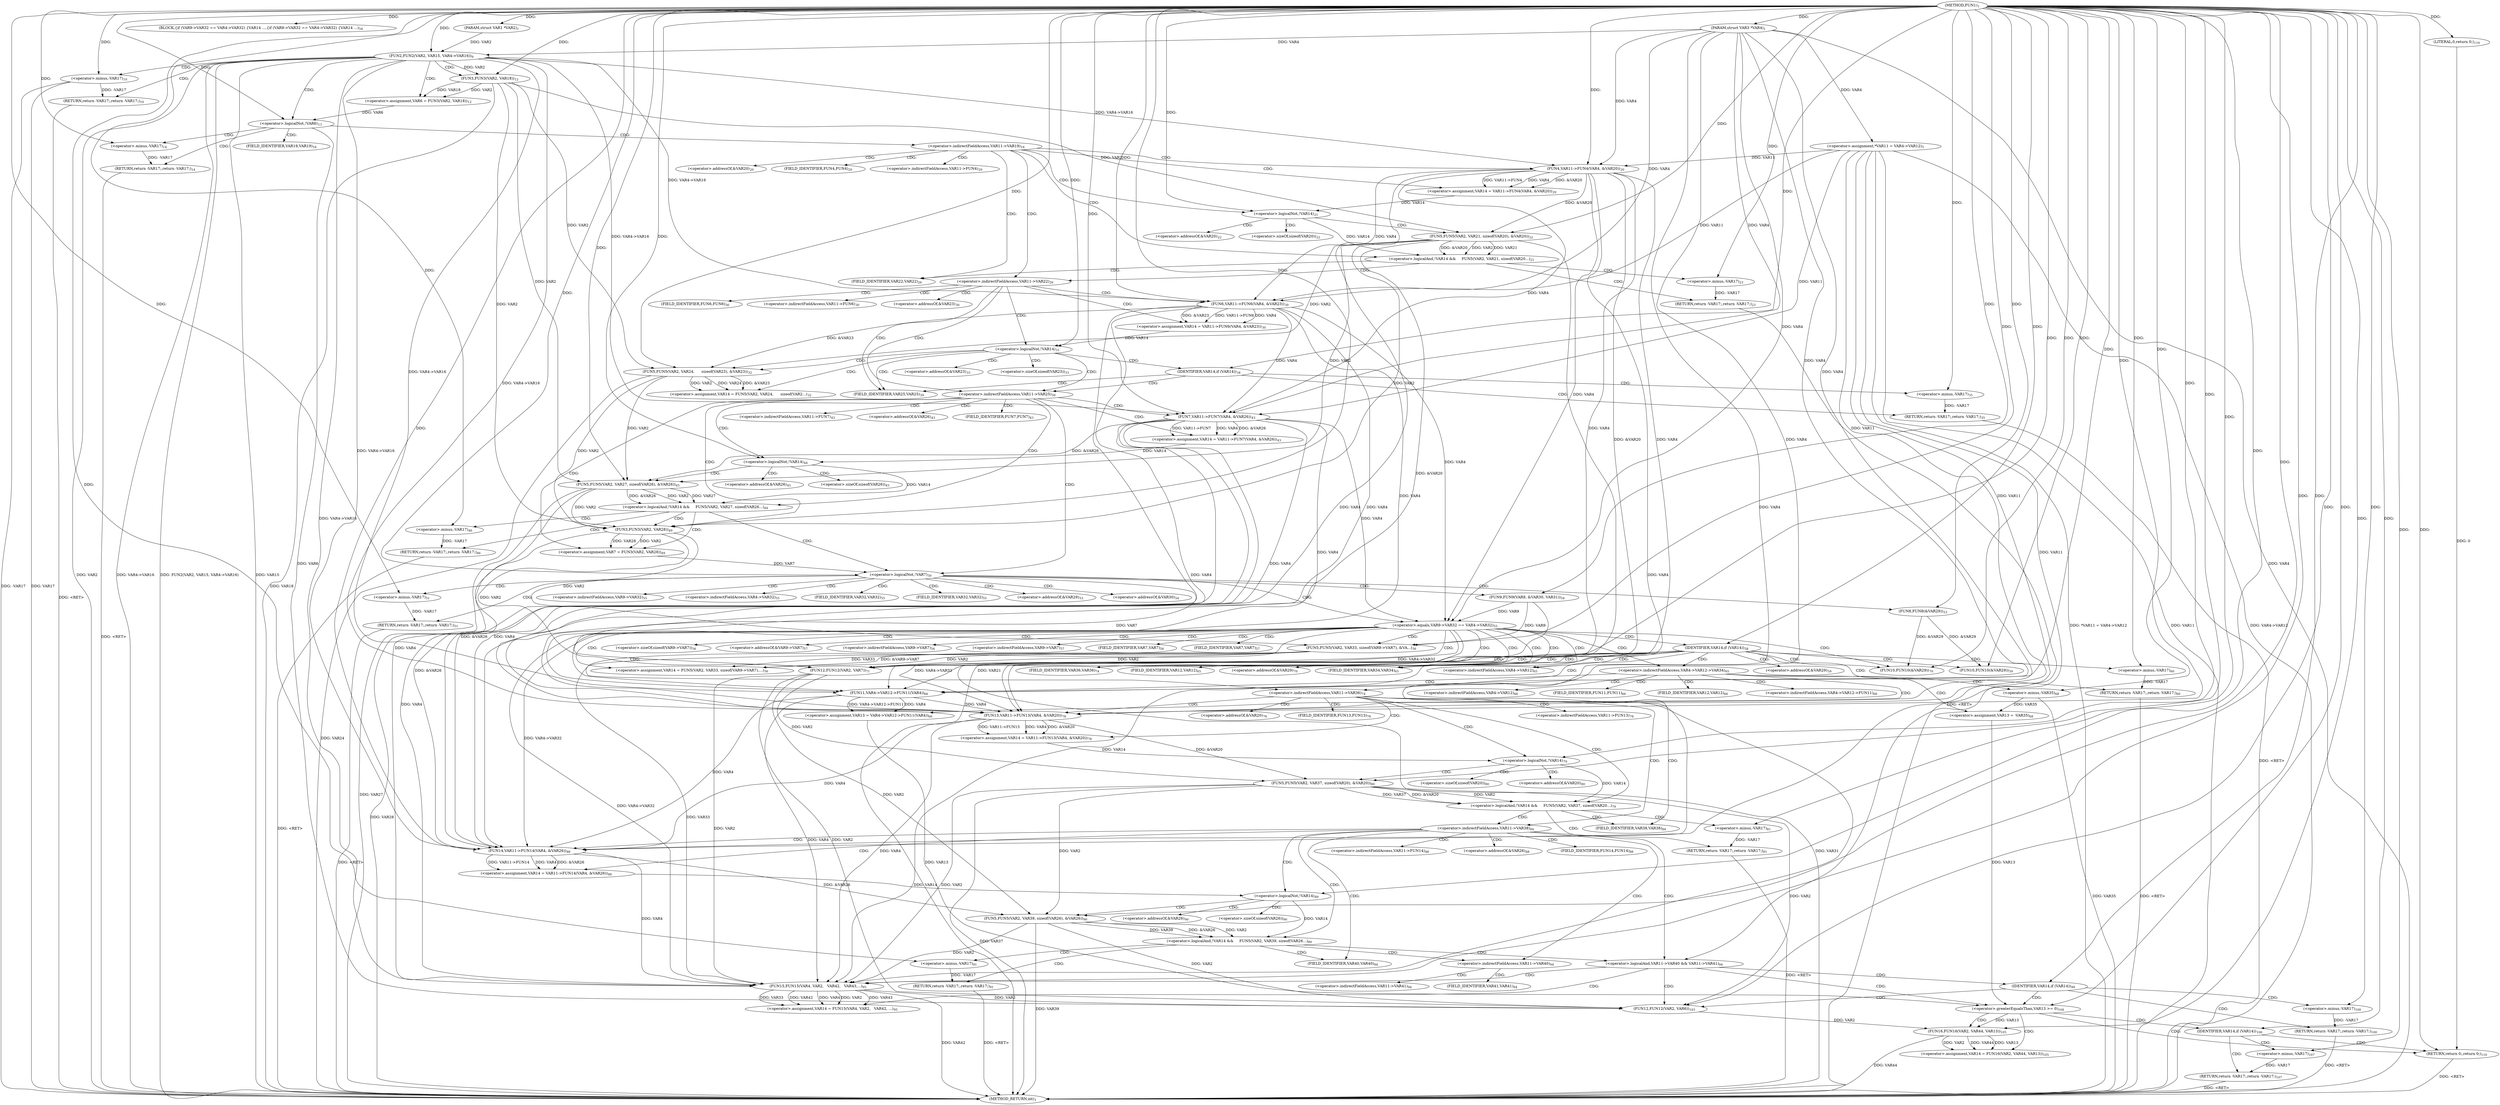 digraph "FUN1" {  
"8" [label = <(METHOD,FUN1)<SUB>1</SUB>> ]
"325" [label = <(METHOD_RETURN,int)<SUB>1</SUB>> ]
"9" [label = <(PARAM,struct VAR1 *VAR2)<SUB>1</SUB>> ]
"10" [label = <(PARAM,struct VAR3 *VAR4)<SUB>1</SUB>> ]
"16" [label = <(&lt;operator&gt;.assignment,*VAR11 = VAR4-&gt;VAR12)<SUB>5</SUB>> ]
"34" [label = <(&lt;operator&gt;.assignment,VAR6 = FUN3(VAR2, VAR18))<SUB>12</SUB>> ]
"140" [label = <(&lt;operator&gt;.assignment,VAR7 = FUN3(VAR2, VAR28))<SUB>49</SUB>> ]
"152" [label = <(FUN8,FUN8(&amp;VAR29))<SUB>53</SUB>> ]
"155" [label = <(FUN9,FUN9(VAR9, &amp;VAR30, VAR31))<SUB>54</SUB>> ]
"160" [label = <(BLOCK,{
		if (VAR9-&gt;VAR32 == VAR4-&gt;VAR32) {
			VAR14 ...,{
		if (VAR9-&gt;VAR32 == VAR4-&gt;VAR32) {
			VAR14 ...)<SUB>54</SUB>> ]
"214" [label = <(FUN10,FUN10(&amp;VAR29))<SUB>70</SUB>> ]
"217" [label = <(FUN12,FUN12(VAR2, VAR7))<SUB>71</SUB>> ]
"303" [label = <(FUN12,FUN12(VAR2, VAR6))<SUB>103</SUB>> ]
"323" [label = <(RETURN,return 0;,return 0;)<SUB>110</SUB>> ]
"24" [label = <(FUN2,FUN2(VAR2, VAR15, VAR4-&gt;VAR16))<SUB>9</SUB>> ]
"40" [label = <(&lt;operator&gt;.logicalNot,!VAR6)<SUB>13</SUB>> ]
"146" [label = <(&lt;operator&gt;.logicalNot,!VAR7)<SUB>50</SUB>> ]
"281" [label = <(&lt;operator&gt;.logicalAnd,VAR11-&gt;VAR40 &amp;&amp; VAR11-&gt;VAR41)<SUB>94</SUB>> ]
"307" [label = <(&lt;operator&gt;.greaterEqualsThan,VAR13 &gt;= 0)<SUB>104</SUB>> ]
"324" [label = <(LITERAL,0,return 0;)<SUB>110</SUB>> ]
"31" [label = <(RETURN,return -VAR17;,return -VAR17;)<SUB>10</SUB>> ]
"36" [label = <(FUN3,FUN3(VAR2, VAR18))<SUB>12</SUB>> ]
"43" [label = <(RETURN,return -VAR17;,return -VAR17;)<SUB>14</SUB>> ]
"52" [label = <(&lt;operator&gt;.assignment,VAR14 = VAR11-&gt;FUN4(VAR4, &amp;VAR20))<SUB>20</SUB>> ]
"82" [label = <(&lt;operator&gt;.assignment,VAR14 = VAR11-&gt;FUN6(VAR4, &amp;VAR23))<SUB>30</SUB>> ]
"116" [label = <(&lt;operator&gt;.assignment,VAR14 = VAR11-&gt;FUN7(VAR4, &amp;VAR26))<SUB>43</SUB>> ]
"142" [label = <(FUN3,FUN3(VAR2, VAR28))<SUB>49</SUB>> ]
"149" [label = <(RETURN,return -VAR17;,return -VAR17;)<SUB>51</SUB>> ]
"162" [label = <(&lt;operator&gt;.equals,VAR9-&gt;VAR32 == VAR4-&gt;VAR32)<SUB>55</SUB>> ]
"199" [label = <(&lt;operator&gt;.assignment,VAR13 = VAR4-&gt;VAR12-&gt;FUN11(VAR4))<SUB>66</SUB>> ]
"226" [label = <(&lt;operator&gt;.assignment,VAR14 = VAR11-&gt;FUN13(VAR4, &amp;VAR20))<SUB>78</SUB>> ]
"256" [label = <(&lt;operator&gt;.assignment,VAR14 = VAR11-&gt;FUN14(VAR4, &amp;VAR26))<SUB>88</SUB>> ]
"289" [label = <(&lt;operator&gt;.assignment,VAR14 = FUN15(VAR4, VAR2,
					   VAR42,
					 ...)<SUB>95</SUB>> ]
"311" [label = <(&lt;operator&gt;.assignment,VAR14 = FUN16(VAR2, VAR44, VAR13))<SUB>105</SUB>> ]
"32" [label = <(&lt;operator&gt;.minus,-VAR17)<SUB>10</SUB>> ]
"44" [label = <(&lt;operator&gt;.minus,-VAR17)<SUB>14</SUB>> ]
"62" [label = <(&lt;operator&gt;.logicalAnd,!VAR14 &amp;&amp;
 		    FUN5(VAR2, VAR21, sizeof(VAR20...)<SUB>21</SUB>> ]
"92" [label = <(&lt;operator&gt;.logicalNot,!VAR14)<SUB>31</SUB>> ]
"126" [label = <(&lt;operator&gt;.logicalAnd,!VAR14 &amp;&amp;
 		    FUN5(VAR2, VAR27, sizeof(VAR26...)<SUB>44</SUB>> ]
"150" [label = <(&lt;operator&gt;.minus,-VAR17)<SUB>51</SUB>> ]
"170" [label = <(&lt;operator&gt;.assignment,VAR14 = FUN5(VAR2, VAR33, sizeof(VAR9-&gt;VAR7),
	...)<SUB>56</SUB>> ]
"210" [label = <(&lt;operator&gt;.assignment,VAR13 = -VAR35)<SUB>68</SUB>> ]
"236" [label = <(&lt;operator&gt;.logicalAnd,!VAR14 &amp;&amp;
 		    FUN5(VAR2, VAR37, sizeof(VAR20...)<SUB>79</SUB>> ]
"266" [label = <(&lt;operator&gt;.logicalAnd,!VAR14 &amp;&amp;
 		    FUN5(VAR2, VAR39, sizeof(VAR26...)<SUB>89</SUB>> ]
"298" [label = <(IDENTIFIER,VAR14,if (VAR14))<SUB>99</SUB>> ]
"318" [label = <(IDENTIFIER,VAR14,if (VAR14))<SUB>106</SUB>> ]
"54" [label = <(FUN4,VAR11-&gt;FUN4(VAR4, &amp;VAR20))<SUB>20</SUB>> ]
"73" [label = <(RETURN,return -VAR17;,return -VAR17;)<SUB>23</SUB>> ]
"84" [label = <(FUN6,VAR11-&gt;FUN6(VAR4, &amp;VAR23))<SUB>30</SUB>> ]
"95" [label = <(&lt;operator&gt;.assignment,VAR14 = FUN5(VAR2, VAR24,
				      sizeof(VAR2...)<SUB>32</SUB>> ]
"118" [label = <(FUN7,VAR11-&gt;FUN7(VAR4, &amp;VAR26))<SUB>43</SUB>> ]
"137" [label = <(RETURN,return -VAR17;,return -VAR17;)<SUB>46</SUB>> ]
"184" [label = <(IDENTIFIER,VAR14,if (VAR14))<SUB>58</SUB>> ]
"201" [label = <(FUN11,VAR4-&gt;VAR12-&gt;FUN11(VAR4))<SUB>66</SUB>> ]
"228" [label = <(FUN13,VAR11-&gt;FUN13(VAR4, &amp;VAR20))<SUB>78</SUB>> ]
"247" [label = <(RETURN,return -VAR17;,return -VAR17;)<SUB>81</SUB>> ]
"258" [label = <(FUN14,VAR11-&gt;FUN14(VAR4, &amp;VAR26))<SUB>88</SUB>> ]
"277" [label = <(RETURN,return -VAR17;,return -VAR17;)<SUB>91</SUB>> ]
"291" [label = <(FUN15,FUN15(VAR4, VAR2,
					   VAR42,
					   VAR43,...)<SUB>95</SUB>> ]
"300" [label = <(RETURN,return -VAR17;,return -VAR17;)<SUB>100</SUB>> ]
"313" [label = <(FUN16,FUN16(VAR2, VAR44, VAR13))<SUB>105</SUB>> ]
"320" [label = <(RETURN,return -VAR17;,return -VAR17;)<SUB>107</SUB>> ]
"63" [label = <(&lt;operator&gt;.logicalNot,!VAR14)<SUB>21</SUB>> ]
"65" [label = <(FUN5,FUN5(VAR2, VAR21, sizeof(VAR20), &amp;VAR20))<SUB>22</SUB>> ]
"74" [label = <(&lt;operator&gt;.minus,-VAR17)<SUB>23</SUB>> ]
"105" [label = <(IDENTIFIER,VAR14,if (VAR14))<SUB>34</SUB>> ]
"127" [label = <(&lt;operator&gt;.logicalNot,!VAR14)<SUB>44</SUB>> ]
"129" [label = <(FUN5,FUN5(VAR2, VAR27, sizeof(VAR26), &amp;VAR26))<SUB>45</SUB>> ]
"138" [label = <(&lt;operator&gt;.minus,-VAR17)<SUB>46</SUB>> ]
"172" [label = <(FUN5,FUN5(VAR2, VAR33, sizeof(VAR9-&gt;VAR7),
					 &amp;VA...)<SUB>56</SUB>> ]
"186" [label = <(FUN10,FUN10(&amp;VAR29))<SUB>59</SUB>> ]
"189" [label = <(RETURN,return -VAR17;,return -VAR17;)<SUB>60</SUB>> ]
"212" [label = <(&lt;operator&gt;.minus,-VAR35)<SUB>68</SUB>> ]
"237" [label = <(&lt;operator&gt;.logicalNot,!VAR14)<SUB>79</SUB>> ]
"239" [label = <(FUN5,FUN5(VAR2, VAR37, sizeof(VAR20), &amp;VAR20))<SUB>80</SUB>> ]
"248" [label = <(&lt;operator&gt;.minus,-VAR17)<SUB>81</SUB>> ]
"267" [label = <(&lt;operator&gt;.logicalNot,!VAR14)<SUB>89</SUB>> ]
"269" [label = <(FUN5,FUN5(VAR2, VAR39, sizeof(VAR26), &amp;VAR26))<SUB>90</SUB>> ]
"278" [label = <(&lt;operator&gt;.minus,-VAR17)<SUB>91</SUB>> ]
"301" [label = <(&lt;operator&gt;.minus,-VAR17)<SUB>100</SUB>> ]
"321" [label = <(&lt;operator&gt;.minus,-VAR17)<SUB>107</SUB>> ]
"97" [label = <(FUN5,FUN5(VAR2, VAR24,
				      sizeof(VAR23), &amp;VAR23))<SUB>32</SUB>> ]
"107" [label = <(RETURN,return -VAR17;,return -VAR17;)<SUB>35</SUB>> ]
"190" [label = <(&lt;operator&gt;.minus,-VAR17)<SUB>60</SUB>> ]
"108" [label = <(&lt;operator&gt;.minus,-VAR17)<SUB>35</SUB>> ]
"47" [label = <(&lt;operator&gt;.indirectFieldAccess,VAR11-&gt;VAR19)<SUB>16</SUB>> ]
"77" [label = <(&lt;operator&gt;.indirectFieldAccess,VAR11-&gt;VAR22)<SUB>26</SUB>> ]
"111" [label = <(&lt;operator&gt;.indirectFieldAccess,VAR11-&gt;VAR25)<SUB>39</SUB>> ]
"153" [label = <(&lt;operator&gt;.addressOf,&amp;VAR29)<SUB>53</SUB>> ]
"157" [label = <(&lt;operator&gt;.addressOf,&amp;VAR30)<SUB>54</SUB>> ]
"193" [label = <(&lt;operator&gt;.indirectFieldAccess,VAR4-&gt;VAR12-&gt;VAR34)<SUB>65</SUB>> ]
"215" [label = <(&lt;operator&gt;.addressOf,&amp;VAR29)<SUB>70</SUB>> ]
"221" [label = <(&lt;operator&gt;.indirectFieldAccess,VAR11-&gt;VAR36)<SUB>74</SUB>> ]
"251" [label = <(&lt;operator&gt;.indirectFieldAccess,VAR11-&gt;VAR38)<SUB>84</SUB>> ]
"49" [label = <(FIELD_IDENTIFIER,VAR19,VAR19)<SUB>16</SUB>> ]
"79" [label = <(FIELD_IDENTIFIER,VAR22,VAR22)<SUB>26</SUB>> ]
"113" [label = <(FIELD_IDENTIFIER,VAR25,VAR25)<SUB>39</SUB>> ]
"194" [label = <(&lt;operator&gt;.indirectFieldAccess,VAR4-&gt;VAR12)<SUB>65</SUB>> ]
"197" [label = <(FIELD_IDENTIFIER,VAR34,VAR34)<SUB>65</SUB>> ]
"223" [label = <(FIELD_IDENTIFIER,VAR36,VAR36)<SUB>74</SUB>> ]
"253" [label = <(FIELD_IDENTIFIER,VAR38,VAR38)<SUB>84</SUB>> ]
"282" [label = <(&lt;operator&gt;.indirectFieldAccess,VAR11-&gt;VAR40)<SUB>94</SUB>> ]
"285" [label = <(&lt;operator&gt;.indirectFieldAccess,VAR11-&gt;VAR41)<SUB>94</SUB>> ]
"163" [label = <(&lt;operator&gt;.indirectFieldAccess,VAR9-&gt;VAR32)<SUB>55</SUB>> ]
"166" [label = <(&lt;operator&gt;.indirectFieldAccess,VAR4-&gt;VAR32)<SUB>55</SUB>> ]
"196" [label = <(FIELD_IDENTIFIER,VAR12,VAR12)<SUB>65</SUB>> ]
"284" [label = <(FIELD_IDENTIFIER,VAR40,VAR40)<SUB>94</SUB>> ]
"287" [label = <(FIELD_IDENTIFIER,VAR41,VAR41)<SUB>94</SUB>> ]
"55" [label = <(&lt;operator&gt;.indirectFieldAccess,VAR11-&gt;FUN4)<SUB>20</SUB>> ]
"59" [label = <(&lt;operator&gt;.addressOf,&amp;VAR20)<SUB>20</SUB>> ]
"85" [label = <(&lt;operator&gt;.indirectFieldAccess,VAR11-&gt;FUN6)<SUB>30</SUB>> ]
"89" [label = <(&lt;operator&gt;.addressOf,&amp;VAR23)<SUB>30</SUB>> ]
"119" [label = <(&lt;operator&gt;.indirectFieldAccess,VAR11-&gt;FUN7)<SUB>43</SUB>> ]
"123" [label = <(&lt;operator&gt;.addressOf,&amp;VAR26)<SUB>43</SUB>> ]
"165" [label = <(FIELD_IDENTIFIER,VAR32,VAR32)<SUB>55</SUB>> ]
"168" [label = <(FIELD_IDENTIFIER,VAR32,VAR32)<SUB>55</SUB>> ]
"202" [label = <(&lt;operator&gt;.indirectFieldAccess,VAR4-&gt;VAR12-&gt;FUN11)<SUB>66</SUB>> ]
"229" [label = <(&lt;operator&gt;.indirectFieldAccess,VAR11-&gt;FUN13)<SUB>78</SUB>> ]
"233" [label = <(&lt;operator&gt;.addressOf,&amp;VAR20)<SUB>78</SUB>> ]
"259" [label = <(&lt;operator&gt;.indirectFieldAccess,VAR11-&gt;FUN14)<SUB>88</SUB>> ]
"263" [label = <(&lt;operator&gt;.addressOf,&amp;VAR26)<SUB>88</SUB>> ]
"57" [label = <(FIELD_IDENTIFIER,FUN4,FUN4)<SUB>20</SUB>> ]
"68" [label = <(&lt;operator&gt;.sizeOf,sizeof(VAR20))<SUB>22</SUB>> ]
"70" [label = <(&lt;operator&gt;.addressOf,&amp;VAR20)<SUB>22</SUB>> ]
"87" [label = <(FIELD_IDENTIFIER,FUN6,FUN6)<SUB>30</SUB>> ]
"121" [label = <(FIELD_IDENTIFIER,FUN7,FUN7)<SUB>43</SUB>> ]
"132" [label = <(&lt;operator&gt;.sizeOf,sizeof(VAR26))<SUB>45</SUB>> ]
"134" [label = <(&lt;operator&gt;.addressOf,&amp;VAR26)<SUB>45</SUB>> ]
"175" [label = <(&lt;operator&gt;.sizeOf,sizeof(VAR9-&gt;VAR7))<SUB>56</SUB>> ]
"179" [label = <(&lt;operator&gt;.addressOf,&amp;VAR9-&gt;VAR7)<SUB>57</SUB>> ]
"203" [label = <(&lt;operator&gt;.indirectFieldAccess,VAR4-&gt;VAR12)<SUB>66</SUB>> ]
"206" [label = <(FIELD_IDENTIFIER,FUN11,FUN11)<SUB>66</SUB>> ]
"231" [label = <(FIELD_IDENTIFIER,FUN13,FUN13)<SUB>78</SUB>> ]
"242" [label = <(&lt;operator&gt;.sizeOf,sizeof(VAR20))<SUB>80</SUB>> ]
"244" [label = <(&lt;operator&gt;.addressOf,&amp;VAR20)<SUB>80</SUB>> ]
"261" [label = <(FIELD_IDENTIFIER,FUN14,FUN14)<SUB>88</SUB>> ]
"272" [label = <(&lt;operator&gt;.sizeOf,sizeof(VAR26))<SUB>90</SUB>> ]
"274" [label = <(&lt;operator&gt;.addressOf,&amp;VAR26)<SUB>90</SUB>> ]
"100" [label = <(&lt;operator&gt;.sizeOf,sizeof(VAR23))<SUB>33</SUB>> ]
"102" [label = <(&lt;operator&gt;.addressOf,&amp;VAR23)<SUB>33</SUB>> ]
"176" [label = <(&lt;operator&gt;.indirectFieldAccess,VAR9-&gt;VAR7)<SUB>56</SUB>> ]
"180" [label = <(&lt;operator&gt;.indirectFieldAccess,VAR9-&gt;VAR7)<SUB>57</SUB>> ]
"187" [label = <(&lt;operator&gt;.addressOf,&amp;VAR29)<SUB>59</SUB>> ]
"205" [label = <(FIELD_IDENTIFIER,VAR12,VAR12)<SUB>66</SUB>> ]
"178" [label = <(FIELD_IDENTIFIER,VAR7,VAR7)<SUB>56</SUB>> ]
"182" [label = <(FIELD_IDENTIFIER,VAR7,VAR7)<SUB>57</SUB>> ]
  "277" -> "325"  [ label = "DDG: &lt;RET&gt;"] 
  "247" -> "325"  [ label = "DDG: &lt;RET&gt;"] 
  "320" -> "325"  [ label = "DDG: &lt;RET&gt;"] 
  "189" -> "325"  [ label = "DDG: &lt;RET&gt;"] 
  "137" -> "325"  [ label = "DDG: &lt;RET&gt;"] 
  "107" -> "325"  [ label = "DDG: &lt;RET&gt;"] 
  "323" -> "325"  [ label = "DDG: &lt;RET&gt;"] 
  "300" -> "325"  [ label = "DDG: &lt;RET&gt;"] 
  "149" -> "325"  [ label = "DDG: &lt;RET&gt;"] 
  "31" -> "325"  [ label = "DDG: &lt;RET&gt;"] 
  "73" -> "325"  [ label = "DDG: &lt;RET&gt;"] 
  "43" -> "325"  [ label = "DDG: &lt;RET&gt;"] 
  "10" -> "325"  [ label = "DDG: VAR4"] 
  "16" -> "325"  [ label = "DDG: VAR11"] 
  "16" -> "325"  [ label = "DDG: VAR4-&gt;VAR12"] 
  "16" -> "325"  [ label = "DDG: *VAR11 = VAR4-&gt;VAR12"] 
  "24" -> "325"  [ label = "DDG: VAR2"] 
  "24" -> "325"  [ label = "DDG: VAR4-&gt;VAR16"] 
  "24" -> "325"  [ label = "DDG: FUN2(VAR2, VAR15, VAR4-&gt;VAR16)"] 
  "32" -> "325"  [ label = "DDG: VAR17"] 
  "32" -> "325"  [ label = "DDG: -VAR17"] 
  "212" -> "325"  [ label = "DDG: VAR35"] 
  "239" -> "325"  [ label = "DDG: VAR37"] 
  "313" -> "325"  [ label = "DDG: VAR44"] 
  "269" -> "325"  [ label = "DDG: VAR39"] 
  "155" -> "325"  [ label = "DDG: VAR31"] 
  "65" -> "325"  [ label = "DDG: VAR21"] 
  "142" -> "325"  [ label = "DDG: VAR28"] 
  "97" -> "325"  [ label = "DDG: VAR24"] 
  "129" -> "325"  [ label = "DDG: VAR27"] 
  "291" -> "325"  [ label = "DDG: VAR42"] 
  "36" -> "325"  [ label = "DDG: VAR18"] 
  "24" -> "325"  [ label = "DDG: VAR15"] 
  "8" -> "9"  [ label = "DDG: "] 
  "8" -> "10"  [ label = "DDG: "] 
  "10" -> "16"  [ label = "DDG: VAR4"] 
  "36" -> "34"  [ label = "DDG: VAR2"] 
  "36" -> "34"  [ label = "DDG: VAR18"] 
  "142" -> "140"  [ label = "DDG: VAR2"] 
  "142" -> "140"  [ label = "DDG: VAR28"] 
  "8" -> "160"  [ label = "DDG: "] 
  "324" -> "323"  [ label = "DDG: 0"] 
  "8" -> "323"  [ label = "DDG: "] 
  "8" -> "152"  [ label = "DDG: "] 
  "8" -> "155"  [ label = "DDG: "] 
  "152" -> "214"  [ label = "DDG: &amp;VAR29"] 
  "8" -> "214"  [ label = "DDG: "] 
  "142" -> "217"  [ label = "DDG: VAR2"] 
  "172" -> "217"  [ label = "DDG: VAR2"] 
  "8" -> "217"  [ label = "DDG: "] 
  "146" -> "217"  [ label = "DDG: VAR7"] 
  "217" -> "303"  [ label = "DDG: VAR2"] 
  "239" -> "303"  [ label = "DDG: VAR2"] 
  "269" -> "303"  [ label = "DDG: VAR2"] 
  "291" -> "303"  [ label = "DDG: VAR2"] 
  "8" -> "303"  [ label = "DDG: "] 
  "40" -> "303"  [ label = "DDG: VAR6"] 
  "8" -> "324"  [ label = "DDG: "] 
  "9" -> "24"  [ label = "DDG: VAR2"] 
  "8" -> "24"  [ label = "DDG: "] 
  "10" -> "24"  [ label = "DDG: VAR4"] 
  "32" -> "31"  [ label = "DDG: -VAR17"] 
  "24" -> "36"  [ label = "DDG: VAR2"] 
  "8" -> "36"  [ label = "DDG: "] 
  "34" -> "40"  [ label = "DDG: VAR6"] 
  "8" -> "40"  [ label = "DDG: "] 
  "44" -> "43"  [ label = "DDG: -VAR17"] 
  "54" -> "52"  [ label = "DDG: VAR11-&gt;FUN4"] 
  "54" -> "52"  [ label = "DDG: VAR4"] 
  "54" -> "52"  [ label = "DDG: &amp;VAR20"] 
  "84" -> "82"  [ label = "DDG: VAR11-&gt;FUN6"] 
  "84" -> "82"  [ label = "DDG: VAR4"] 
  "84" -> "82"  [ label = "DDG: &amp;VAR23"] 
  "118" -> "116"  [ label = "DDG: VAR11-&gt;FUN7"] 
  "118" -> "116"  [ label = "DDG: VAR4"] 
  "118" -> "116"  [ label = "DDG: &amp;VAR26"] 
  "36" -> "142"  [ label = "DDG: VAR2"] 
  "65" -> "142"  [ label = "DDG: VAR2"] 
  "97" -> "142"  [ label = "DDG: VAR2"] 
  "129" -> "142"  [ label = "DDG: VAR2"] 
  "8" -> "142"  [ label = "DDG: "] 
  "140" -> "146"  [ label = "DDG: VAR7"] 
  "8" -> "146"  [ label = "DDG: "] 
  "150" -> "149"  [ label = "DDG: -VAR17"] 
  "201" -> "199"  [ label = "DDG: VAR4-&gt;VAR12-&gt;FUN11"] 
  "201" -> "199"  [ label = "DDG: VAR4"] 
  "228" -> "226"  [ label = "DDG: VAR11-&gt;FUN13"] 
  "228" -> "226"  [ label = "DDG: VAR4"] 
  "228" -> "226"  [ label = "DDG: &amp;VAR20"] 
  "258" -> "256"  [ label = "DDG: VAR11-&gt;FUN14"] 
  "258" -> "256"  [ label = "DDG: VAR4"] 
  "258" -> "256"  [ label = "DDG: &amp;VAR26"] 
  "16" -> "281"  [ label = "DDG: VAR11"] 
  "291" -> "289"  [ label = "DDG: VAR43"] 
  "291" -> "289"  [ label = "DDG: VAR33"] 
  "291" -> "289"  [ label = "DDG: VAR42"] 
  "291" -> "289"  [ label = "DDG: VAR4"] 
  "291" -> "289"  [ label = "DDG: VAR2"] 
  "210" -> "307"  [ label = "DDG: VAR13"] 
  "199" -> "307"  [ label = "DDG: VAR13"] 
  "8" -> "307"  [ label = "DDG: "] 
  "313" -> "311"  [ label = "DDG: VAR2"] 
  "313" -> "311"  [ label = "DDG: VAR44"] 
  "313" -> "311"  [ label = "DDG: VAR13"] 
  "155" -> "162"  [ label = "DDG: VAR9"] 
  "10" -> "162"  [ label = "DDG: VAR4"] 
  "54" -> "162"  [ label = "DDG: VAR4"] 
  "84" -> "162"  [ label = "DDG: VAR4"] 
  "118" -> "162"  [ label = "DDG: VAR4"] 
  "172" -> "170"  [ label = "DDG: VAR2"] 
  "172" -> "170"  [ label = "DDG: VAR33"] 
  "172" -> "170"  [ label = "DDG: &amp;VAR9-&gt;VAR7"] 
  "212" -> "210"  [ label = "DDG: VAR35"] 
  "8" -> "298"  [ label = "DDG: "] 
  "8" -> "318"  [ label = "DDG: "] 
  "8" -> "32"  [ label = "DDG: "] 
  "8" -> "44"  [ label = "DDG: "] 
  "16" -> "54"  [ label = "DDG: VAR11"] 
  "10" -> "54"  [ label = "DDG: VAR4"] 
  "24" -> "54"  [ label = "DDG: VAR4-&gt;VAR16"] 
  "8" -> "54"  [ label = "DDG: "] 
  "63" -> "62"  [ label = "DDG: VAR14"] 
  "65" -> "62"  [ label = "DDG: VAR2"] 
  "65" -> "62"  [ label = "DDG: VAR21"] 
  "65" -> "62"  [ label = "DDG: &amp;VAR20"] 
  "74" -> "73"  [ label = "DDG: -VAR17"] 
  "16" -> "84"  [ label = "DDG: VAR11"] 
  "10" -> "84"  [ label = "DDG: VAR4"] 
  "24" -> "84"  [ label = "DDG: VAR4-&gt;VAR16"] 
  "54" -> "84"  [ label = "DDG: VAR4"] 
  "8" -> "84"  [ label = "DDG: "] 
  "82" -> "92"  [ label = "DDG: VAR14"] 
  "8" -> "92"  [ label = "DDG: "] 
  "97" -> "95"  [ label = "DDG: VAR2"] 
  "97" -> "95"  [ label = "DDG: VAR24"] 
  "97" -> "95"  [ label = "DDG: &amp;VAR23"] 
  "16" -> "118"  [ label = "DDG: VAR11"] 
  "10" -> "118"  [ label = "DDG: VAR4"] 
  "24" -> "118"  [ label = "DDG: VAR4-&gt;VAR16"] 
  "54" -> "118"  [ label = "DDG: VAR4"] 
  "84" -> "118"  [ label = "DDG: VAR4"] 
  "8" -> "118"  [ label = "DDG: "] 
  "127" -> "126"  [ label = "DDG: VAR14"] 
  "129" -> "126"  [ label = "DDG: VAR2"] 
  "129" -> "126"  [ label = "DDG: VAR27"] 
  "129" -> "126"  [ label = "DDG: &amp;VAR26"] 
  "138" -> "137"  [ label = "DDG: -VAR17"] 
  "8" -> "150"  [ label = "DDG: "] 
  "8" -> "184"  [ label = "DDG: "] 
  "10" -> "201"  [ label = "DDG: VAR4"] 
  "24" -> "201"  [ label = "DDG: VAR4-&gt;VAR16"] 
  "54" -> "201"  [ label = "DDG: VAR4"] 
  "84" -> "201"  [ label = "DDG: VAR4"] 
  "118" -> "201"  [ label = "DDG: VAR4"] 
  "162" -> "201"  [ label = "DDG: VAR4-&gt;VAR32"] 
  "8" -> "201"  [ label = "DDG: "] 
  "16" -> "228"  [ label = "DDG: VAR11"] 
  "10" -> "228"  [ label = "DDG: VAR4"] 
  "24" -> "228"  [ label = "DDG: VAR4-&gt;VAR16"] 
  "54" -> "228"  [ label = "DDG: VAR4"] 
  "84" -> "228"  [ label = "DDG: VAR4"] 
  "118" -> "228"  [ label = "DDG: VAR4"] 
  "162" -> "228"  [ label = "DDG: VAR4-&gt;VAR32"] 
  "201" -> "228"  [ label = "DDG: VAR4"] 
  "8" -> "228"  [ label = "DDG: "] 
  "54" -> "228"  [ label = "DDG: &amp;VAR20"] 
  "65" -> "228"  [ label = "DDG: &amp;VAR20"] 
  "237" -> "236"  [ label = "DDG: VAR14"] 
  "239" -> "236"  [ label = "DDG: VAR2"] 
  "239" -> "236"  [ label = "DDG: VAR37"] 
  "239" -> "236"  [ label = "DDG: &amp;VAR20"] 
  "248" -> "247"  [ label = "DDG: -VAR17"] 
  "16" -> "258"  [ label = "DDG: VAR11"] 
  "10" -> "258"  [ label = "DDG: VAR4"] 
  "24" -> "258"  [ label = "DDG: VAR4-&gt;VAR16"] 
  "54" -> "258"  [ label = "DDG: VAR4"] 
  "84" -> "258"  [ label = "DDG: VAR4"] 
  "118" -> "258"  [ label = "DDG: VAR4"] 
  "162" -> "258"  [ label = "DDG: VAR4-&gt;VAR32"] 
  "201" -> "258"  [ label = "DDG: VAR4"] 
  "228" -> "258"  [ label = "DDG: VAR4"] 
  "8" -> "258"  [ label = "DDG: "] 
  "118" -> "258"  [ label = "DDG: &amp;VAR26"] 
  "129" -> "258"  [ label = "DDG: &amp;VAR26"] 
  "267" -> "266"  [ label = "DDG: VAR14"] 
  "269" -> "266"  [ label = "DDG: VAR2"] 
  "269" -> "266"  [ label = "DDG: VAR39"] 
  "269" -> "266"  [ label = "DDG: &amp;VAR26"] 
  "278" -> "277"  [ label = "DDG: -VAR17"] 
  "10" -> "291"  [ label = "DDG: VAR4"] 
  "24" -> "291"  [ label = "DDG: VAR4-&gt;VAR16"] 
  "54" -> "291"  [ label = "DDG: VAR4"] 
  "84" -> "291"  [ label = "DDG: VAR4"] 
  "118" -> "291"  [ label = "DDG: VAR4"] 
  "162" -> "291"  [ label = "DDG: VAR4-&gt;VAR32"] 
  "201" -> "291"  [ label = "DDG: VAR4"] 
  "228" -> "291"  [ label = "DDG: VAR4"] 
  "258" -> "291"  [ label = "DDG: VAR4"] 
  "8" -> "291"  [ label = "DDG: "] 
  "217" -> "291"  [ label = "DDG: VAR2"] 
  "239" -> "291"  [ label = "DDG: VAR2"] 
  "269" -> "291"  [ label = "DDG: VAR2"] 
  "172" -> "291"  [ label = "DDG: VAR33"] 
  "301" -> "300"  [ label = "DDG: -VAR17"] 
  "303" -> "313"  [ label = "DDG: VAR2"] 
  "8" -> "313"  [ label = "DDG: "] 
  "307" -> "313"  [ label = "DDG: VAR13"] 
  "321" -> "320"  [ label = "DDG: -VAR17"] 
  "52" -> "63"  [ label = "DDG: VAR14"] 
  "8" -> "63"  [ label = "DDG: "] 
  "36" -> "65"  [ label = "DDG: VAR2"] 
  "8" -> "65"  [ label = "DDG: "] 
  "54" -> "65"  [ label = "DDG: &amp;VAR20"] 
  "8" -> "105"  [ label = "DDG: "] 
  "116" -> "127"  [ label = "DDG: VAR14"] 
  "8" -> "127"  [ label = "DDG: "] 
  "36" -> "129"  [ label = "DDG: VAR2"] 
  "65" -> "129"  [ label = "DDG: VAR2"] 
  "97" -> "129"  [ label = "DDG: VAR2"] 
  "8" -> "129"  [ label = "DDG: "] 
  "118" -> "129"  [ label = "DDG: &amp;VAR26"] 
  "142" -> "172"  [ label = "DDG: VAR2"] 
  "8" -> "172"  [ label = "DDG: "] 
  "155" -> "172"  [ label = "DDG: VAR9"] 
  "190" -> "189"  [ label = "DDG: -VAR17"] 
  "8" -> "212"  [ label = "DDG: "] 
  "226" -> "237"  [ label = "DDG: VAR14"] 
  "8" -> "237"  [ label = "DDG: "] 
  "217" -> "239"  [ label = "DDG: VAR2"] 
  "8" -> "239"  [ label = "DDG: "] 
  "228" -> "239"  [ label = "DDG: &amp;VAR20"] 
  "256" -> "267"  [ label = "DDG: VAR14"] 
  "8" -> "267"  [ label = "DDG: "] 
  "217" -> "269"  [ label = "DDG: VAR2"] 
  "239" -> "269"  [ label = "DDG: VAR2"] 
  "8" -> "269"  [ label = "DDG: "] 
  "258" -> "269"  [ label = "DDG: &amp;VAR26"] 
  "8" -> "74"  [ label = "DDG: "] 
  "36" -> "97"  [ label = "DDG: VAR2"] 
  "65" -> "97"  [ label = "DDG: VAR2"] 
  "8" -> "97"  [ label = "DDG: "] 
  "84" -> "97"  [ label = "DDG: &amp;VAR23"] 
  "108" -> "107"  [ label = "DDG: -VAR17"] 
  "8" -> "138"  [ label = "DDG: "] 
  "152" -> "186"  [ label = "DDG: &amp;VAR29"] 
  "8" -> "186"  [ label = "DDG: "] 
  "8" -> "248"  [ label = "DDG: "] 
  "8" -> "278"  [ label = "DDG: "] 
  "8" -> "301"  [ label = "DDG: "] 
  "8" -> "321"  [ label = "DDG: "] 
  "8" -> "190"  [ label = "DDG: "] 
  "8" -> "108"  [ label = "DDG: "] 
  "24" -> "34"  [ label = "CDG: "] 
  "24" -> "40"  [ label = "CDG: "] 
  "24" -> "36"  [ label = "CDG: "] 
  "24" -> "32"  [ label = "CDG: "] 
  "24" -> "31"  [ label = "CDG: "] 
  "40" -> "49"  [ label = "CDG: "] 
  "40" -> "44"  [ label = "CDG: "] 
  "40" -> "43"  [ label = "CDG: "] 
  "40" -> "47"  [ label = "CDG: "] 
  "47" -> "52"  [ label = "CDG: "] 
  "47" -> "59"  [ label = "CDG: "] 
  "47" -> "54"  [ label = "CDG: "] 
  "47" -> "55"  [ label = "CDG: "] 
  "47" -> "77"  [ label = "CDG: "] 
  "47" -> "57"  [ label = "CDG: "] 
  "47" -> "79"  [ label = "CDG: "] 
  "47" -> "63"  [ label = "CDG: "] 
  "47" -> "62"  [ label = "CDG: "] 
  "77" -> "84"  [ label = "CDG: "] 
  "77" -> "113"  [ label = "CDG: "] 
  "77" -> "85"  [ label = "CDG: "] 
  "77" -> "92"  [ label = "CDG: "] 
  "77" -> "87"  [ label = "CDG: "] 
  "77" -> "111"  [ label = "CDG: "] 
  "77" -> "89"  [ label = "CDG: "] 
  "77" -> "82"  [ label = "CDG: "] 
  "111" -> "146"  [ label = "CDG: "] 
  "111" -> "118"  [ label = "CDG: "] 
  "111" -> "127"  [ label = "CDG: "] 
  "111" -> "116"  [ label = "CDG: "] 
  "111" -> "123"  [ label = "CDG: "] 
  "111" -> "140"  [ label = "CDG: "] 
  "111" -> "119"  [ label = "CDG: "] 
  "111" -> "121"  [ label = "CDG: "] 
  "111" -> "142"  [ label = "CDG: "] 
  "111" -> "126"  [ label = "CDG: "] 
  "146" -> "163"  [ label = "CDG: "] 
  "146" -> "150"  [ label = "CDG: "] 
  "146" -> "162"  [ label = "CDG: "] 
  "146" -> "168"  [ label = "CDG: "] 
  "146" -> "152"  [ label = "CDG: "] 
  "146" -> "149"  [ label = "CDG: "] 
  "146" -> "153"  [ label = "CDG: "] 
  "146" -> "155"  [ label = "CDG: "] 
  "146" -> "166"  [ label = "CDG: "] 
  "146" -> "157"  [ label = "CDG: "] 
  "146" -> "165"  [ label = "CDG: "] 
  "193" -> "206"  [ label = "CDG: "] 
  "193" -> "202"  [ label = "CDG: "] 
  "193" -> "201"  [ label = "CDG: "] 
  "193" -> "199"  [ label = "CDG: "] 
  "193" -> "212"  [ label = "CDG: "] 
  "193" -> "205"  [ label = "CDG: "] 
  "193" -> "210"  [ label = "CDG: "] 
  "193" -> "203"  [ label = "CDG: "] 
  "221" -> "226"  [ label = "CDG: "] 
  "221" -> "228"  [ label = "CDG: "] 
  "221" -> "236"  [ label = "CDG: "] 
  "221" -> "237"  [ label = "CDG: "] 
  "221" -> "253"  [ label = "CDG: "] 
  "221" -> "229"  [ label = "CDG: "] 
  "221" -> "231"  [ label = "CDG: "] 
  "221" -> "233"  [ label = "CDG: "] 
  "221" -> "251"  [ label = "CDG: "] 
  "251" -> "256"  [ label = "CDG: "] 
  "251" -> "281"  [ label = "CDG: "] 
  "251" -> "258"  [ label = "CDG: "] 
  "251" -> "282"  [ label = "CDG: "] 
  "251" -> "261"  [ label = "CDG: "] 
  "251" -> "284"  [ label = "CDG: "] 
  "251" -> "259"  [ label = "CDG: "] 
  "251" -> "267"  [ label = "CDG: "] 
  "251" -> "263"  [ label = "CDG: "] 
  "251" -> "266"  [ label = "CDG: "] 
  "281" -> "298"  [ label = "CDG: "] 
  "281" -> "291"  [ label = "CDG: "] 
  "281" -> "307"  [ label = "CDG: "] 
  "281" -> "289"  [ label = "CDG: "] 
  "281" -> "303"  [ label = "CDG: "] 
  "307" -> "311"  [ label = "CDG: "] 
  "307" -> "323"  [ label = "CDG: "] 
  "307" -> "318"  [ label = "CDG: "] 
  "307" -> "313"  [ label = "CDG: "] 
  "162" -> "214"  [ label = "CDG: "] 
  "162" -> "215"  [ label = "CDG: "] 
  "162" -> "196"  [ label = "CDG: "] 
  "162" -> "170"  [ label = "CDG: "] 
  "162" -> "184"  [ label = "CDG: "] 
  "162" -> "194"  [ label = "CDG: "] 
  "162" -> "182"  [ label = "CDG: "] 
  "162" -> "180"  [ label = "CDG: "] 
  "162" -> "217"  [ label = "CDG: "] 
  "162" -> "176"  [ label = "CDG: "] 
  "162" -> "172"  [ label = "CDG: "] 
  "162" -> "179"  [ label = "CDG: "] 
  "162" -> "178"  [ label = "CDG: "] 
  "162" -> "197"  [ label = "CDG: "] 
  "162" -> "223"  [ label = "CDG: "] 
  "162" -> "221"  [ label = "CDG: "] 
  "162" -> "193"  [ label = "CDG: "] 
  "162" -> "175"  [ label = "CDG: "] 
  "282" -> "285"  [ label = "CDG: "] 
  "282" -> "287"  [ label = "CDG: "] 
  "62" -> "74"  [ label = "CDG: "] 
  "62" -> "73"  [ label = "CDG: "] 
  "62" -> "77"  [ label = "CDG: "] 
  "62" -> "79"  [ label = "CDG: "] 
  "92" -> "102"  [ label = "CDG: "] 
  "92" -> "95"  [ label = "CDG: "] 
  "92" -> "100"  [ label = "CDG: "] 
  "92" -> "113"  [ label = "CDG: "] 
  "92" -> "97"  [ label = "CDG: "] 
  "92" -> "111"  [ label = "CDG: "] 
  "92" -> "105"  [ label = "CDG: "] 
  "126" -> "146"  [ label = "CDG: "] 
  "126" -> "138"  [ label = "CDG: "] 
  "126" -> "140"  [ label = "CDG: "] 
  "126" -> "137"  [ label = "CDG: "] 
  "126" -> "142"  [ label = "CDG: "] 
  "236" -> "247"  [ label = "CDG: "] 
  "236" -> "253"  [ label = "CDG: "] 
  "236" -> "251"  [ label = "CDG: "] 
  "236" -> "248"  [ label = "CDG: "] 
  "266" -> "281"  [ label = "CDG: "] 
  "266" -> "278"  [ label = "CDG: "] 
  "266" -> "282"  [ label = "CDG: "] 
  "266" -> "284"  [ label = "CDG: "] 
  "266" -> "277"  [ label = "CDG: "] 
  "298" -> "300"  [ label = "CDG: "] 
  "298" -> "307"  [ label = "CDG: "] 
  "298" -> "301"  [ label = "CDG: "] 
  "298" -> "303"  [ label = "CDG: "] 
  "318" -> "323"  [ label = "CDG: "] 
  "318" -> "321"  [ label = "CDG: "] 
  "318" -> "320"  [ label = "CDG: "] 
  "63" -> "68"  [ label = "CDG: "] 
  "63" -> "70"  [ label = "CDG: "] 
  "63" -> "65"  [ label = "CDG: "] 
  "127" -> "129"  [ label = "CDG: "] 
  "127" -> "134"  [ label = "CDG: "] 
  "127" -> "132"  [ label = "CDG: "] 
  "184" -> "214"  [ label = "CDG: "] 
  "184" -> "215"  [ label = "CDG: "] 
  "184" -> "196"  [ label = "CDG: "] 
  "184" -> "190"  [ label = "CDG: "] 
  "184" -> "194"  [ label = "CDG: "] 
  "184" -> "186"  [ label = "CDG: "] 
  "184" -> "217"  [ label = "CDG: "] 
  "184" -> "197"  [ label = "CDG: "] 
  "184" -> "189"  [ label = "CDG: "] 
  "184" -> "223"  [ label = "CDG: "] 
  "184" -> "187"  [ label = "CDG: "] 
  "184" -> "221"  [ label = "CDG: "] 
  "184" -> "193"  [ label = "CDG: "] 
  "237" -> "242"  [ label = "CDG: "] 
  "237" -> "244"  [ label = "CDG: "] 
  "237" -> "239"  [ label = "CDG: "] 
  "267" -> "272"  [ label = "CDG: "] 
  "267" -> "274"  [ label = "CDG: "] 
  "267" -> "269"  [ label = "CDG: "] 
  "105" -> "108"  [ label = "CDG: "] 
  "105" -> "107"  [ label = "CDG: "] 
  "105" -> "113"  [ label = "CDG: "] 
  "105" -> "111"  [ label = "CDG: "] 
}

